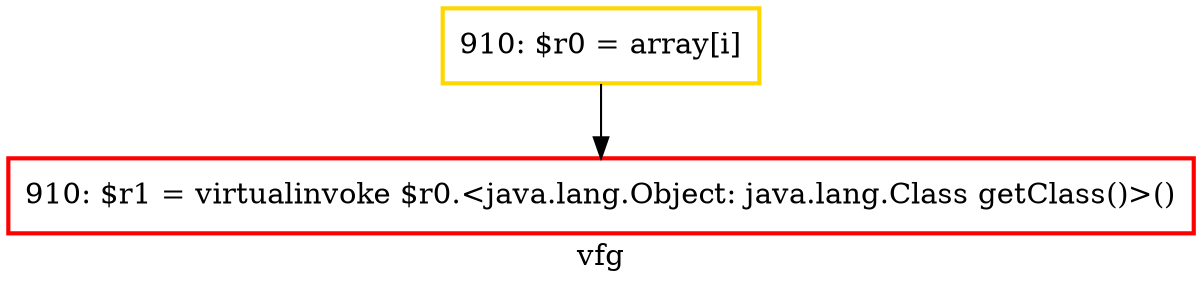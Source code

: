 digraph "vfg" {
    label="vfg";
node [shape=box];
"910: $r1 = virtualinvoke $r0.<java.lang.Object: java.lang.Class getClass()>()" [style=bold] [color=red]
"910: $r0 = array[i]" [style=bold] [color=gold]
"910: $r0 = array[i]"->"910: $r1 = virtualinvoke $r0.<java.lang.Object: java.lang.Class getClass()>()";

}